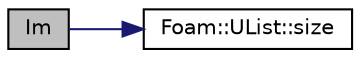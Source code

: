 digraph "Im"
{
  bgcolor="transparent";
  edge [fontname="Helvetica",fontsize="10",labelfontname="Helvetica",labelfontsize="10"];
  node [fontname="Helvetica",fontsize="10",shape=record];
  rankdir="LR";
  Node1 [label="Im",height=0.2,width=0.4,color="black", fillcolor="grey75", style="filled", fontcolor="black"];
  Node1 -> Node2 [color="midnightblue",fontsize="10",style="solid",fontname="Helvetica"];
  Node2 [label="Foam::UList::size",height=0.2,width=0.4,color="black",URL="$a02831.html#a723361dc2020160f5492e8fe2d09fa44",tooltip="Return the number of elements in the UList. "];
}
